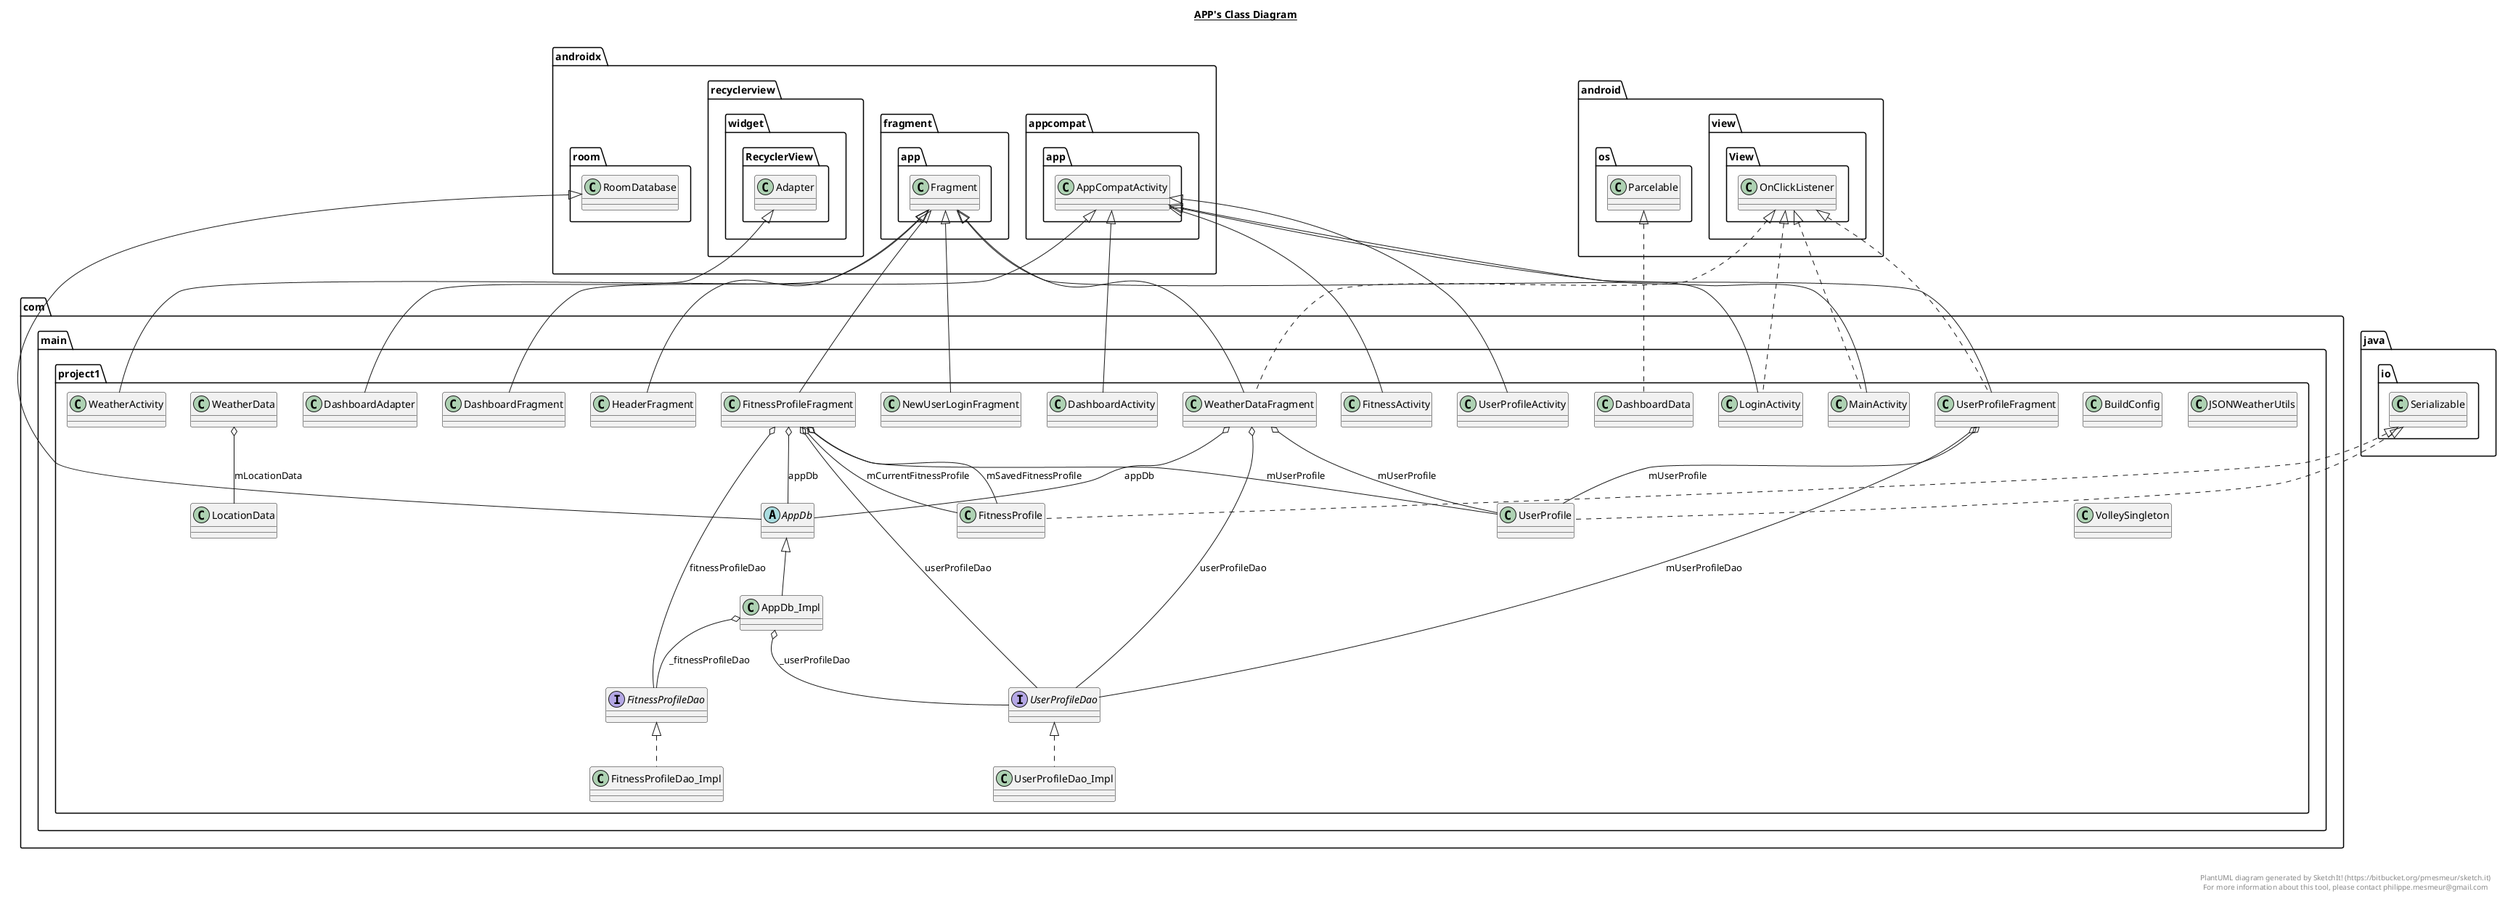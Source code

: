@startuml

title __APP's Class Diagram__\n

  namespace com.main.project1 {
    abstract class com.main.project1.AppDb {
    }
  }
  

  namespace com.main.project1 {
    class com.main.project1.AppDb_Impl {
    }
  }
  

  namespace com.main.project1 {
    class com.main.project1.BuildConfig {
    }
  }
  

  namespace com.main.project1 {
    class com.main.project1.DashboardActivity {
    }
  }
  

  namespace com.main.project1 {
    class com.main.project1.DashboardAdapter {
    }
  }
  

  namespace com.main.project1 {
    class com.main.project1.DashboardData {
    }
  }
  

  namespace com.main.project1 {
    class com.main.project1.DashboardFragment {
    }
  }
  

  namespace com.main.project1 {
    class com.main.project1.FitnessActivity {
    }
  }
  

  namespace com.main.project1 {
    class com.main.project1.FitnessProfile {
    }
  }
  

  namespace com.main.project1 {
    interface com.main.project1.FitnessProfileDao {
    }
  }
  

  namespace com.main.project1 {
    class com.main.project1.FitnessProfileDao_Impl {
    }
  }
  

  namespace com.main.project1 {
    class com.main.project1.FitnessProfileFragment {
    }
  }
  

  namespace com.main.project1 {
    class com.main.project1.HeaderFragment {
    }
  }
  

  namespace com.main.project1 {
    class com.main.project1.JSONWeatherUtils {
    }
  }
  

  namespace com.main.project1 {
    class com.main.project1.LocationData {
    }
  }
  

  namespace com.main.project1 {
    class com.main.project1.LoginActivity {
    }
  }
  

  namespace com.main.project1 {
    class com.main.project1.MainActivity {
    }
  }
  

  namespace com.main.project1 {
    class com.main.project1.NewUserLoginFragment {
    }
  }
  

  namespace com.main.project1 {
    class com.main.project1.UserProfile {
    }
  }
  

  namespace com.main.project1 {
    class com.main.project1.UserProfileActivity {
    }
  }
  

  namespace com.main.project1 {
    interface com.main.project1.UserProfileDao {
    }
  }
  

  namespace com.main.project1 {
    class com.main.project1.UserProfileDao_Impl {
    }
  }
  

  namespace com.main.project1 {
    class com.main.project1.UserProfileFragment {
    }
  }
  

  namespace com.main.project1 {
    class com.main.project1.VolleySingleton {
    }
  }
  

  namespace com.main.project1 {
    class com.main.project1.WeatherActivity {
    }
  }
  

  namespace com.main.project1 {
    class com.main.project1.WeatherData {
    }
  }
  

  namespace com.main.project1 {
    class com.main.project1.WeatherDataFragment {
    }
  }
  

  com.main.project1.AppDb -up-|> androidx.room.RoomDatabase
  com.main.project1.AppDb_Impl -up-|> com.main.project1.AppDb
  com.main.project1.AppDb_Impl o-- com.main.project1.FitnessProfileDao : _fitnessProfileDao
  com.main.project1.AppDb_Impl o-- com.main.project1.UserProfileDao : _userProfileDao
  com.main.project1.DashboardActivity .up.|> com.main.project1.DashboardAdapter.OnClickListener
  com.main.project1.DashboardActivity .up.|> com.main.project1.UserProfileFragment.OnFragmentInteractionListener
  com.main.project1.DashboardActivity -up-|> androidx.appcompat.app.AppCompatActivity
  com.main.project1.DashboardAdapter -up-|> androidx.recyclerview.widget.RecyclerView.Adapter
  com.main.project1.DashboardAdapter o-- com.main.project1.DashboardAdapter.OnClickListener : mOnClickListener
  com.main.project1.DashboardData .up.|> android.os.Parcelable
  com.main.project1.DashboardFragment -up-|> androidx.fragment.app.Fragment
  com.main.project1.FitnessActivity -up-|> androidx.appcompat.app.AppCompatActivity
  com.main.project1.FitnessProfile .up.|> java.io.Serializable
  com.main.project1.FitnessProfile o-- com.main.project1.FitnessProfile.WeightGoal : Goal
  com.main.project1.FitnessProfile o-- com.main.project1.FitnessProfile.FitnessLevel : Level
  com.main.project1.FitnessProfileDao_Impl .up.|> com.main.project1.FitnessProfileDao
  com.main.project1.FitnessProfileFragment -up-|> androidx.fragment.app.Fragment
  com.main.project1.FitnessProfileFragment o-- com.main.project1.AppDb : appDb
  com.main.project1.FitnessProfileFragment o-- com.main.project1.FitnessProfileDao : fitnessProfileDao
  com.main.project1.FitnessProfileFragment o-- com.main.project1.FitnessProfile : mCurrentFitnessProfile
  com.main.project1.FitnessProfileFragment o-- com.main.project1.FitnessProfileFragment.UserHeight : mCurrentUserHeight
  com.main.project1.FitnessProfileFragment o-- com.main.project1.FitnessProfile : mSavedFitnessProfile
  com.main.project1.FitnessProfileFragment o-- com.main.project1.UserProfile : mUserProfile
  com.main.project1.FitnessProfileFragment o-- com.main.project1.UserProfileDao : userProfileDao
  com.main.project1.HeaderFragment -up-|> androidx.fragment.app.Fragment
  com.main.project1.LoginActivity .up.|> android.view.View.OnClickListener
  com.main.project1.LoginActivity -up-|> androidx.appcompat.app.AppCompatActivity
  com.main.project1.MainActivity .up.|> android.view.View.OnClickListener
  com.main.project1.MainActivity -up-|> androidx.appcompat.app.AppCompatActivity
  com.main.project1.NewUserLoginFragment -up-|> androidx.fragment.app.Fragment
  com.main.project1.UserProfile .up.|> java.io.Serializable
  com.main.project1.UserProfileActivity .up.|> com.main.project1.UserProfileFragment.OnFragmentInteractionListener
  com.main.project1.UserProfileActivity -up-|> androidx.appcompat.app.AppCompatActivity
  com.main.project1.UserProfileDao_Impl .up.|> com.main.project1.UserProfileDao
  com.main.project1.UserProfileFragment .up.|> android.view.View.OnClickListener
  com.main.project1.UserProfileFragment -up-|> androidx.fragment.app.Fragment
  com.main.project1.UserProfileFragment o-- com.main.project1.UserProfileFragment.OnFragmentInteractionListener : mFragmentInteractionListener
  com.main.project1.UserProfileFragment o-- com.main.project1.UserProfile : mUserProfile
  com.main.project1.UserProfileFragment o-- com.main.project1.UserProfileDao : mUserProfileDao
  com.main.project1.WeatherActivity -up-|> androidx.appcompat.app.AppCompatActivity
  com.main.project1.WeatherData o-- com.main.project1.WeatherData.Clouds : mClouds
  com.main.project1.WeatherData o-- com.main.project1.WeatherData.CurrentCondition : mCurrentCondition
  com.main.project1.WeatherData o-- com.main.project1.LocationData : mLocationData
  com.main.project1.WeatherData o-- com.main.project1.WeatherData.Rain : mRain
  com.main.project1.WeatherData o-- com.main.project1.WeatherData.Snow : mSnow
  com.main.project1.WeatherData o-- com.main.project1.WeatherData.Temperature : mTemperature
  com.main.project1.WeatherData o-- com.main.project1.WeatherData.Wind : mWind
  com.main.project1.WeatherDataFragment .up.|> android.view.View.OnClickListener
  com.main.project1.WeatherDataFragment -up-|> androidx.fragment.app.Fragment
  com.main.project1.WeatherDataFragment o-- com.main.project1.AppDb : appDb
  com.main.project1.WeatherDataFragment o-- com.main.project1.UserProfile : mUserProfile
  com.main.project1.WeatherDataFragment o-- com.main.project1.UserProfileDao : userProfileDao


right footer


PlantUML diagram generated by SketchIt! (https://bitbucket.org/pmesmeur/sketch.it)
For more information about this tool, please contact philippe.mesmeur@gmail.com
endfooter

@enduml
